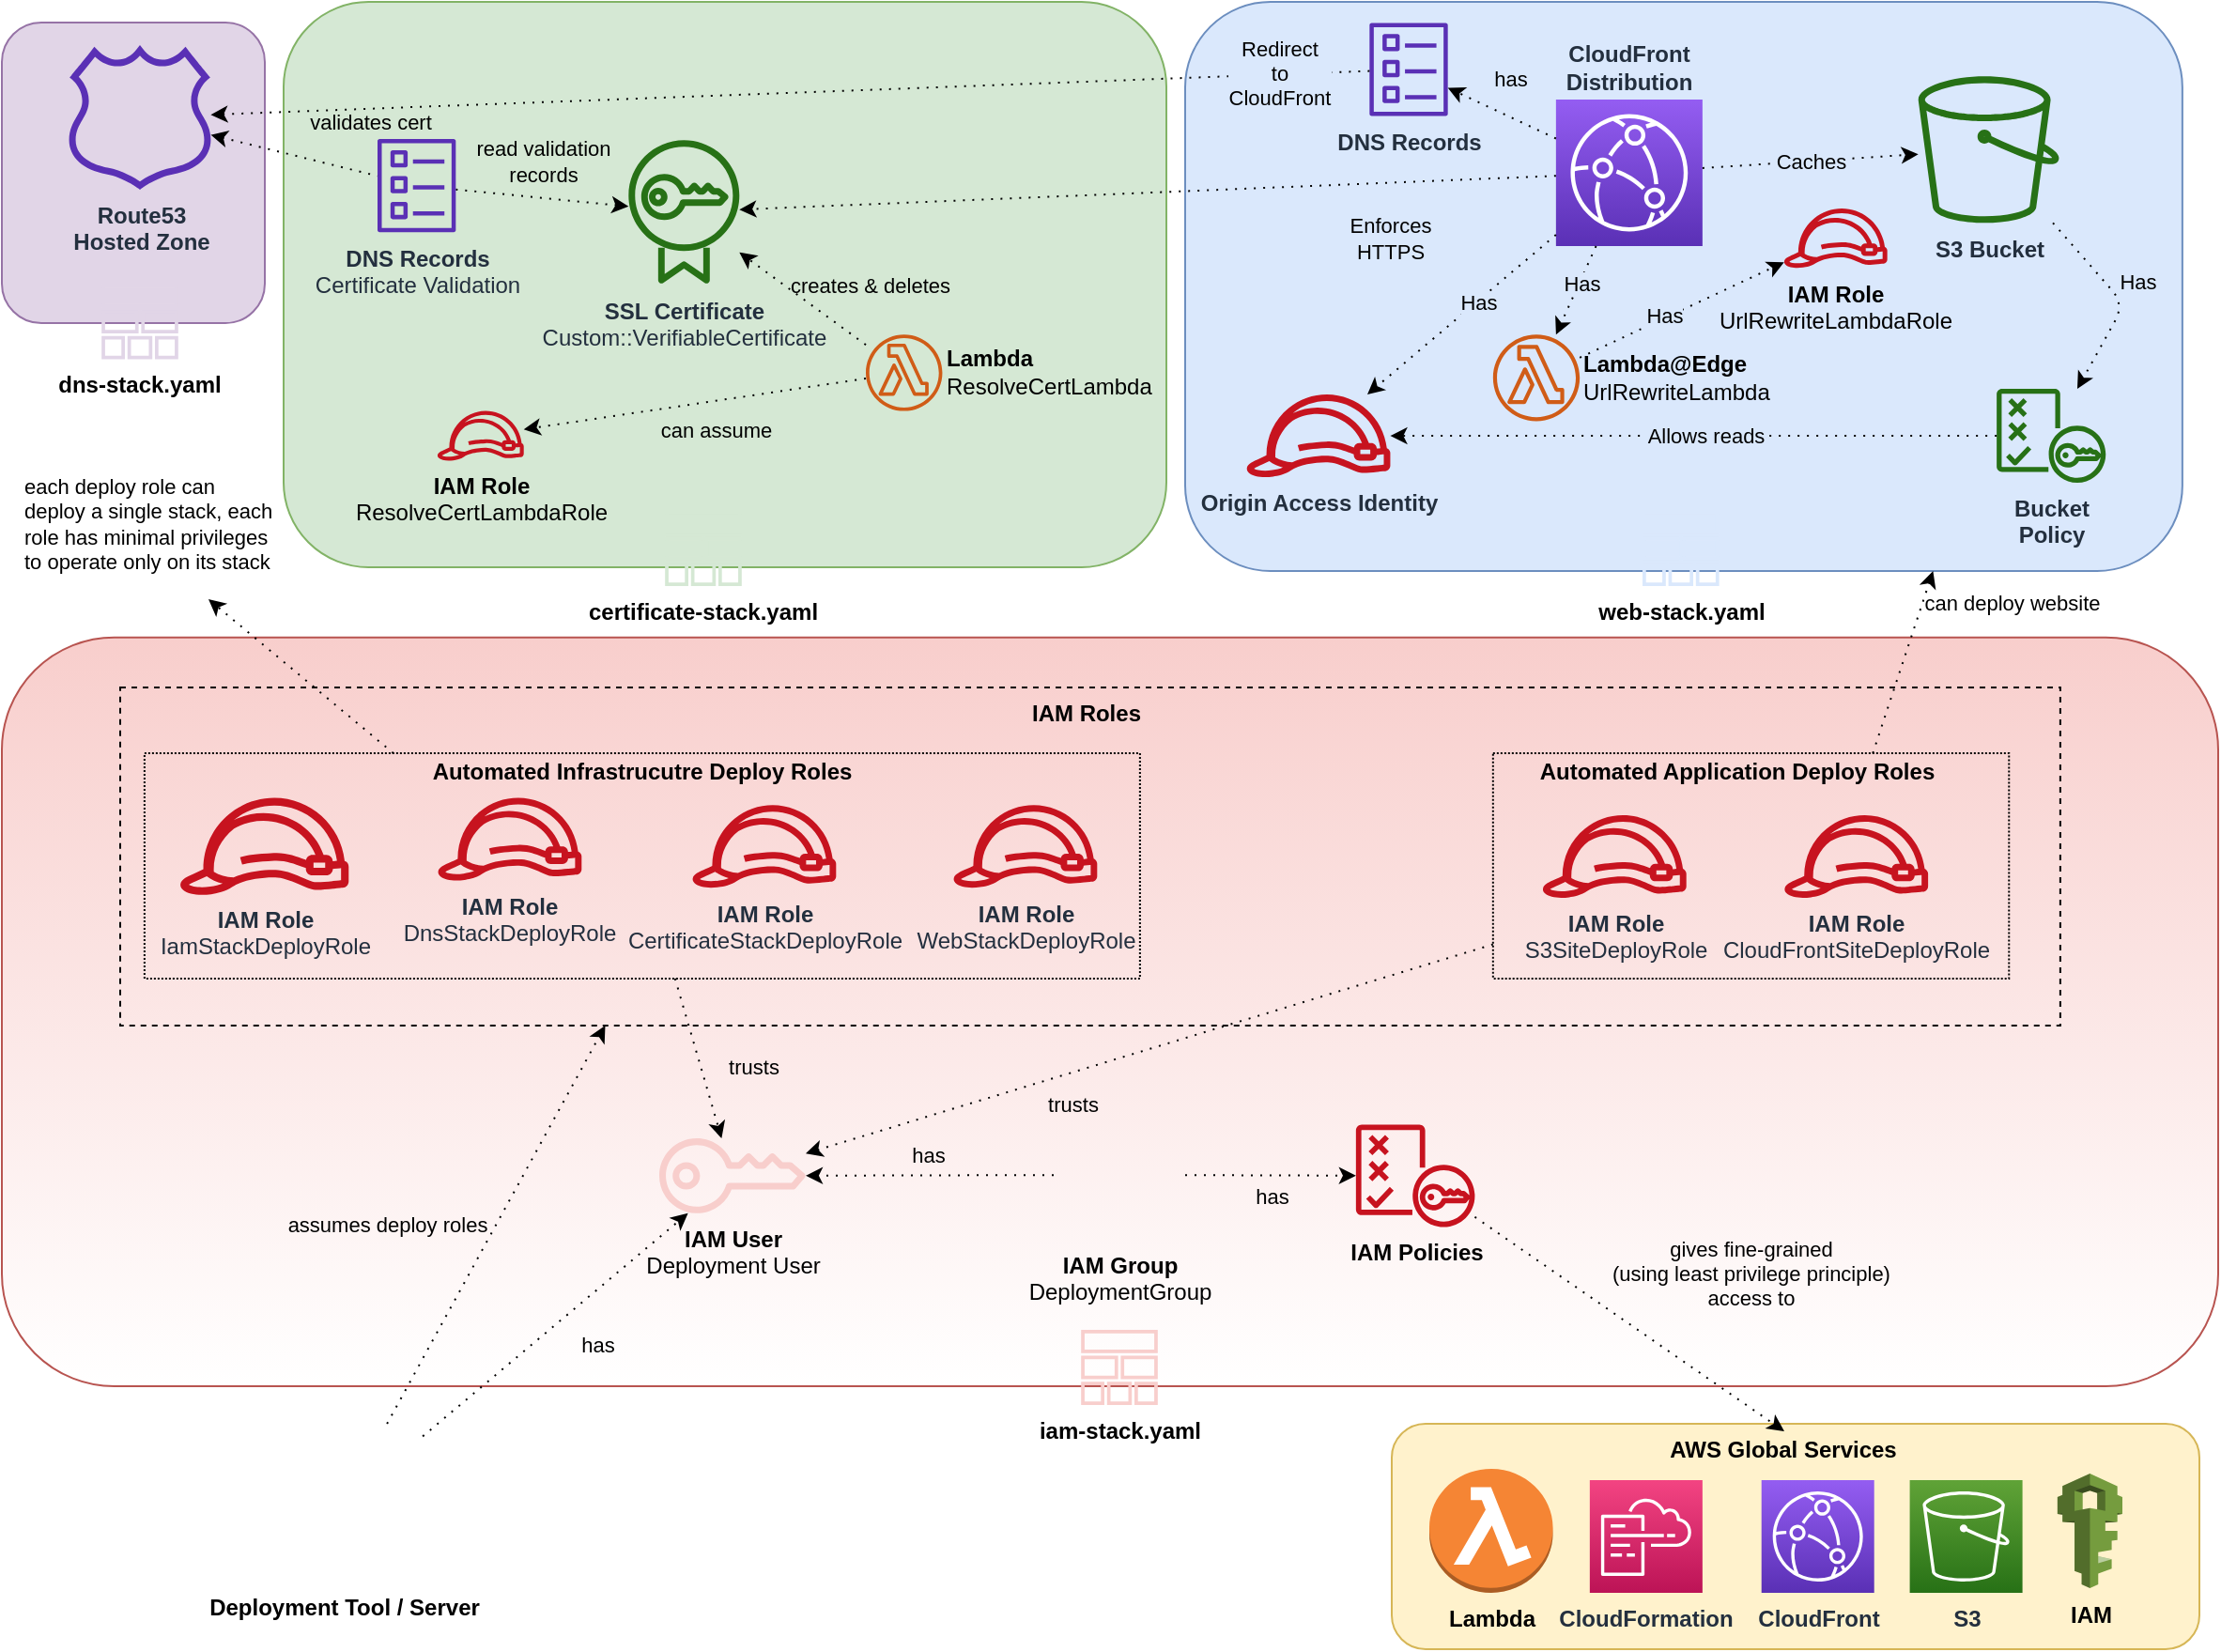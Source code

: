 <mxfile version="12.7.9"><diagram id="C5RBs43oDa-KdzZeNtuy" name="Page-1"><mxGraphModel dx="2367" dy="950" grid="1" gridSize="10" guides="1" tooltips="1" connect="1" arrows="1" fold="1" page="1" pageScale="1" pageWidth="827" pageHeight="1169" math="0" shadow="0"><root><mxCell id="WIyWlLk6GJQsqaUBKTNV-0"/><mxCell id="WIyWlLk6GJQsqaUBKTNV-1" parent="WIyWlLk6GJQsqaUBKTNV-0"/><mxCell id="uW4PH0miknm0eUCtsaQh-341" value="" style="rounded=1;whiteSpace=wrap;html=1;glass=0;comic=0;shadow=0;fillColor=#d5e8d4;strokeColor=#82b366;" vertex="1" parent="WIyWlLk6GJQsqaUBKTNV-1"><mxGeometry x="270" y="230" width="470" height="301" as="geometry"/></mxCell><mxCell id="uW4PH0miknm0eUCtsaQh-342" value="" style="rounded=1;whiteSpace=wrap;html=1;glass=0;comic=0;shadow=0;fillColor=#e1d5e7;strokeColor=#9673a6;" vertex="1" parent="WIyWlLk6GJQsqaUBKTNV-1"><mxGeometry x="120" y="241" width="140" height="160" as="geometry"/></mxCell><mxCell id="uW4PH0miknm0eUCtsaQh-343" value="" style="rounded=1;whiteSpace=wrap;html=1;glass=0;comic=0;shadow=0;fillColor=#dae8fc;strokeColor=#6c8ebf;" vertex="1" parent="WIyWlLk6GJQsqaUBKTNV-1"><mxGeometry x="750" y="230" width="530.94" height="303" as="geometry"/></mxCell><mxCell id="uW4PH0miknm0eUCtsaQh-344" value="certificate-stack.yaml" style="outlineConnect=0;fillColor=#d5e8d4;strokeColor=#82b366;dashed=0;verticalLabelPosition=bottom;verticalAlign=top;align=center;html=1;fontSize=12;fontStyle=1;aspect=fixed;pointerEvents=1;shape=mxgraph.aws4.stack;rounded=1;shadow=0;glass=0;comic=0;labelPosition=center;" vertex="1" parent="WIyWlLk6GJQsqaUBKTNV-1"><mxGeometry x="472.97" y="501.0" width="41.05" height="40" as="geometry"/></mxCell><mxCell id="uW4PH0miknm0eUCtsaQh-345" value="dns-stack.yaml" style="outlineConnect=0;fillColor=#e1d5e7;strokeColor=#9673a6;dashed=0;verticalLabelPosition=bottom;verticalAlign=top;align=center;html=1;fontSize=12;fontStyle=1;aspect=fixed;pointerEvents=1;shape=mxgraph.aws4.stack;rounded=1;shadow=0;glass=0;comic=0;labelPosition=center;" vertex="1" parent="WIyWlLk6GJQsqaUBKTNV-1"><mxGeometry x="172.97" y="380.28" width="41.05" height="40" as="geometry"/></mxCell><mxCell id="uW4PH0miknm0eUCtsaQh-346" value="web-stack.yaml" style="outlineConnect=0;fillColor=#dae8fc;strokeColor=#6c8ebf;dashed=0;verticalLabelPosition=bottom;verticalAlign=top;align=center;html=1;fontSize=12;fontStyle=1;aspect=fixed;pointerEvents=1;shape=mxgraph.aws4.stack;rounded=1;shadow=0;glass=0;comic=0;labelPosition=center;" vertex="1" parent="WIyWlLk6GJQsqaUBKTNV-1"><mxGeometry x="993.38" y="501.0" width="41.05" height="40" as="geometry"/></mxCell><mxCell id="uW4PH0miknm0eUCtsaQh-347" value="&lt;b&gt;CloudFront&lt;br&gt;Distribution&lt;/b&gt;" style="outlineConnect=0;fontColor=#232F3E;gradientColor=#945DF2;gradientDirection=north;fillColor=#5A30B5;strokeColor=#ffffff;dashed=0;verticalLabelPosition=top;verticalAlign=bottom;align=center;html=1;fontSize=12;fontStyle=0;aspect=fixed;shape=mxgraph.aws4.resourceIcon;resIcon=mxgraph.aws4.cloudfront;labelPosition=center;" vertex="1" parent="WIyWlLk6GJQsqaUBKTNV-1"><mxGeometry x="947.43" y="282.0" width="78" height="78" as="geometry"/></mxCell><mxCell id="uW4PH0miknm0eUCtsaQh-348" value="&lt;b&gt;Origin Access Identity&lt;/b&gt;" style="outlineConnect=0;fontColor=#232F3E;gradientColor=none;fillColor=#C7131F;strokeColor=none;dashed=0;verticalLabelPosition=bottom;verticalAlign=top;align=center;html=1;fontSize=12;fontStyle=0;aspect=fixed;pointerEvents=1;shape=mxgraph.aws4.role;" vertex="1" parent="WIyWlLk6GJQsqaUBKTNV-1"><mxGeometry x="782" y="439.03" width="78" height="44" as="geometry"/></mxCell><mxCell id="uW4PH0miknm0eUCtsaQh-349" value="Has" style="orthogonalLoop=1;jettySize=auto;html=1;shadow=0;comic=0;strokeColor=#000000;labelBackgroundColor=#DAE8FC;strokeWidth=1;dashed=1;dashPattern=1 4;" edge="1" parent="WIyWlLk6GJQsqaUBKTNV-1" source="uW4PH0miknm0eUCtsaQh-347" target="uW4PH0miknm0eUCtsaQh-348"><mxGeometry x="-0.168" y="1" relative="1" as="geometry"><mxPoint x="867.12" y="599.697" as="sourcePoint"/><mxPoint x="1116.483" y="623.339" as="targetPoint"/><mxPoint as="offset"/></mxGeometry></mxCell><mxCell id="uW4PH0miknm0eUCtsaQh-350" value="Caches" style="rounded=0;orthogonalLoop=1;jettySize=auto;html=1;strokeWidth=1;fillColor=#dae8fc;strokeColor=#000000;labelBackgroundColor=#DAE8FC;fontStyle=0;dashed=1;dashPattern=1 4;" edge="1" parent="WIyWlLk6GJQsqaUBKTNV-1" source="uW4PH0miknm0eUCtsaQh-347" target="uW4PH0miknm0eUCtsaQh-357"><mxGeometry relative="1" as="geometry"><mxPoint x="922.82" y="562.83" as="sourcePoint"/><mxPoint x="950.57" y="371.16" as="targetPoint"/></mxGeometry></mxCell><mxCell id="uW4PH0miknm0eUCtsaQh-351" value="Has" style="orthogonalLoop=1;jettySize=auto;html=1;labelBackgroundColor=#DAE8FC;strokeWidth=1;dashed=1;dashPattern=1 4;" edge="1" parent="WIyWlLk6GJQsqaUBKTNV-1" source="uW4PH0miknm0eUCtsaQh-357" target="uW4PH0miknm0eUCtsaQh-352"><mxGeometry x="-0.024" y="13" relative="1" as="geometry"><mxPoint x="989.72" y="418.83" as="sourcePoint"/><mxPoint x="1143.736" y="656.762" as="targetPoint"/><mxPoint as="offset"/><Array as="points"><mxPoint x="1250" y="391"/></Array></mxGeometry></mxCell><mxCell id="uW4PH0miknm0eUCtsaQh-352" value="&lt;b&gt;Bucket&lt;br&gt;Policy&lt;/b&gt;" style="outlineConnect=0;fontColor=#232F3E;gradientColor=none;fillColor=#277116;strokeColor=none;dashed=0;verticalLabelPosition=bottom;verticalAlign=top;align=center;html=1;fontSize=12;fontStyle=0;aspect=fixed;pointerEvents=1;shape=mxgraph.aws4.policy;" vertex="1" parent="WIyWlLk6GJQsqaUBKTNV-1"><mxGeometry x="1182" y="436.03" width="58.21" height="50" as="geometry"/></mxCell><mxCell id="uW4PH0miknm0eUCtsaQh-353" value="Allows reads" style="rounded=0;orthogonalLoop=1;jettySize=auto;html=1;labelBackgroundColor=#DAE8FC;strokeColor=#000000;strokeWidth=1;dashed=1;dashPattern=1 4;" edge="1" parent="WIyWlLk6GJQsqaUBKTNV-1" source="uW4PH0miknm0eUCtsaQh-352" target="uW4PH0miknm0eUCtsaQh-348"><mxGeometry x="-0.039" relative="1" as="geometry"><mxPoint x="1332.016" y="667.385" as="sourcePoint"/><mxPoint x="1193.717" y="635.815" as="targetPoint"/><mxPoint as="offset"/></mxGeometry></mxCell><mxCell id="uW4PH0miknm0eUCtsaQh-354" value="&lt;b&gt;SSL Certificate&lt;br&gt;&lt;/b&gt;Custom::VerifiableCertificate&lt;b&gt;&lt;br&gt;&lt;/b&gt;" style="outlineConnect=0;fontColor=#232F3E;gradientColor=none;fillColor=#277116;strokeColor=none;dashed=0;verticalLabelPosition=bottom;verticalAlign=top;align=center;html=1;fontSize=12;fontStyle=0;aspect=fixed;pointerEvents=1;shape=mxgraph.aws4.certificate_manager;rounded=1;shadow=0;glass=0;comic=0;" vertex="1" parent="WIyWlLk6GJQsqaUBKTNV-1"><mxGeometry x="453.66" y="302.81" width="59" height="78" as="geometry"/></mxCell><mxCell id="uW4PH0miknm0eUCtsaQh-355" value="Enforces&lt;br&gt;HTTPS" style="rounded=0;orthogonalLoop=1;jettySize=auto;html=1;labelBackgroundColor=#DAE8FC;strokeColor=#000000;strokeWidth=1;dashed=1;dashPattern=1 4;" edge="1" parent="WIyWlLk6GJQsqaUBKTNV-1" source="uW4PH0miknm0eUCtsaQh-347" target="uW4PH0miknm0eUCtsaQh-354"><mxGeometry x="-0.587" y="30" relative="1" as="geometry"><mxPoint x="430.55" y="390.153" as="sourcePoint"/><mxPoint x="283.55" y="481.83" as="targetPoint"/><mxPoint as="offset"/></mxGeometry></mxCell><mxCell id="uW4PH0miknm0eUCtsaQh-356" value="&lt;b&gt;Route53&lt;br&gt;Hosted Zone&lt;/b&gt;" style="outlineConnect=0;fontColor=#232F3E;gradientColor=none;fillColor=#5A30B5;strokeColor=none;dashed=0;verticalLabelPosition=bottom;verticalAlign=top;align=center;html=1;fontSize=12;fontStyle=0;aspect=fixed;pointerEvents=1;shape=mxgraph.aws4.hosted_zone;rounded=1;shadow=0;glass=0;comic=0;" vertex="1" parent="WIyWlLk6GJQsqaUBKTNV-1"><mxGeometry x="154.5" y="253.0" width="78" height="77" as="geometry"/></mxCell><mxCell id="uW4PH0miknm0eUCtsaQh-357" value="&lt;b&gt;S3 Bucket&lt;/b&gt;" style="outlineConnect=0;fontColor=#232F3E;gradientColor=none;fillColor=#277116;strokeColor=none;dashed=0;verticalLabelPosition=bottom;verticalAlign=top;align=center;html=1;fontSize=12;fontStyle=0;aspect=fixed;pointerEvents=1;shape=mxgraph.aws4.bucket;rounded=1;shadow=0;glass=0;comic=0;" vertex="1" parent="WIyWlLk6GJQsqaUBKTNV-1"><mxGeometry x="1140.34" y="269.67" width="75" height="78" as="geometry"/></mxCell><mxCell id="uW4PH0miknm0eUCtsaQh-359" value="read validation&lt;br&gt;records" style="endArrow=classic;html=1;labelBackgroundColor=none;strokeColor=#000000;strokeWidth=1;labelBorderColor=none;dashed=1;dashPattern=1 4;" edge="1" parent="WIyWlLk6GJQsqaUBKTNV-1" source="uW4PH0miknm0eUCtsaQh-395" target="uW4PH0miknm0eUCtsaQh-354"><mxGeometry x="-0.036" y="19" width="50" height="50" relative="1" as="geometry"><mxPoint x="265.653" y="891.92" as="sourcePoint"/><mxPoint x="245.27" y="498.83" as="targetPoint"/><mxPoint as="offset"/></mxGeometry></mxCell><mxCell id="uW4PH0miknm0eUCtsaQh-360" value="creates &amp;amp; deletes" style="endArrow=classic;html=1;labelBackgroundColor=none;strokeColor=#000000;strokeWidth=1;dashed=1;dashPattern=1 4;" edge="1" parent="WIyWlLk6GJQsqaUBKTNV-1" source="uW4PH0miknm0eUCtsaQh-380" target="uW4PH0miknm0eUCtsaQh-354"><mxGeometry x="-0.61" y="-27" width="50" height="50" relative="1" as="geometry"><mxPoint x="560.94" y="399.635" as="sourcePoint"/><mxPoint x="582.14" y="87.543" as="targetPoint"/><mxPoint x="-1" as="offset"/></mxGeometry></mxCell><mxCell id="uW4PH0miknm0eUCtsaQh-361" value="" style="rounded=1;whiteSpace=wrap;html=1;glass=0;comic=0;shadow=0;fillColor=#F8CECC;strokeColor=#b85450;gradientColor=#ffffff;" vertex="1" parent="WIyWlLk6GJQsqaUBKTNV-1"><mxGeometry x="120" y="568.33" width="1180" height="398.67" as="geometry"/></mxCell><mxCell id="uW4PH0miknm0eUCtsaQh-362" value="" style="rounded=0;whiteSpace=wrap;html=1;fillColor=none;dashed=1;" vertex="1" parent="WIyWlLk6GJQsqaUBKTNV-1"><mxGeometry x="183" y="594.99" width="1032.94" height="180" as="geometry"/></mxCell><mxCell id="uW4PH0miknm0eUCtsaQh-363" value="IAM Roles" style="text;html=1;strokeColor=none;fillColor=none;align=center;verticalAlign=middle;whiteSpace=wrap;rounded=0;fontStyle=1" vertex="1" parent="WIyWlLk6GJQsqaUBKTNV-1"><mxGeometry x="188.94" y="598.99" width="1017" height="20" as="geometry"/></mxCell><mxCell id="uW4PH0miknm0eUCtsaQh-364" value="" style="rounded=0;whiteSpace=wrap;html=1;fillColor=none;dashed=1;dashPattern=1 1;" vertex="1" parent="WIyWlLk6GJQsqaUBKTNV-1"><mxGeometry x="195.94" y="629.99" width="530" height="120" as="geometry"/></mxCell><mxCell id="uW4PH0miknm0eUCtsaQh-365" value="IAM Role&lt;br&gt;&lt;span style=&quot;font-weight: normal&quot;&gt;WebStackDeployRole&lt;/span&gt;" style="outlineConnect=0;fontColor=#232F3E;gradientColor=none;fillColor=#C7131F;strokeColor=none;dashed=0;verticalLabelPosition=bottom;verticalAlign=top;align=center;html=1;fontSize=12;fontStyle=1;aspect=fixed;pointerEvents=1;shape=mxgraph.aws4.role;" vertex="1" parent="WIyWlLk6GJQsqaUBKTNV-1"><mxGeometry x="625.94" y="657.61" width="78" height="44" as="geometry"/></mxCell><mxCell id="uW4PH0miknm0eUCtsaQh-366" value="IAM Role&lt;br&gt;&lt;span style=&quot;font-weight: normal&quot;&gt;CertificateStackDeployRole&lt;/span&gt;" style="outlineConnect=0;fontColor=#232F3E;gradientColor=none;fillColor=#C7131F;strokeColor=none;dashed=0;verticalLabelPosition=bottom;verticalAlign=top;align=center;html=1;fontSize=12;fontStyle=1;aspect=fixed;pointerEvents=1;shape=mxgraph.aws4.role;" vertex="1" parent="WIyWlLk6GJQsqaUBKTNV-1"><mxGeometry x="486.94" y="657.61" width="78" height="44" as="geometry"/></mxCell><mxCell id="uW4PH0miknm0eUCtsaQh-367" value="&lt;b style=&quot;color: rgb(0 , 0 , 0)&quot;&gt;IAM Role&lt;br&gt;&lt;/b&gt;&lt;span style=&quot;color: rgb(0 , 0 , 0)&quot;&gt;ResolveCertLambdaRole&lt;/span&gt;" style="outlineConnect=0;fontColor=#232F3E;gradientColor=none;fillColor=#C7131F;strokeColor=none;dashed=0;verticalLabelPosition=bottom;verticalAlign=top;align=center;html=1;fontSize=12;fontStyle=0;aspect=fixed;pointerEvents=1;shape=mxgraph.aws4.role;" vertex="1" parent="WIyWlLk6GJQsqaUBKTNV-1"><mxGeometry x="351.44" y="447.81" width="46.89" height="26.45" as="geometry"/></mxCell><mxCell id="uW4PH0miknm0eUCtsaQh-368" value="IAM Role&lt;br&gt;&lt;span style=&quot;font-weight: normal&quot;&gt;DnsStackDeployRole&lt;/span&gt;" style="outlineConnect=0;fontColor=#232F3E;gradientColor=none;fillColor=#C7131F;strokeColor=none;dashed=0;verticalLabelPosition=bottom;verticalAlign=top;align=center;html=1;fontSize=12;fontStyle=1;aspect=fixed;pointerEvents=1;shape=mxgraph.aws4.role;" vertex="1" parent="WIyWlLk6GJQsqaUBKTNV-1"><mxGeometry x="351.44" y="653.8" width="78" height="44" as="geometry"/></mxCell><mxCell id="uW4PH0miknm0eUCtsaQh-369" value="&lt;b&gt;IAM Role&lt;br&gt;&lt;/b&gt;IamStackDeployRole" style="outlineConnect=0;fontColor=#232F3E;gradientColor=none;fillColor=#C7131F;strokeColor=none;dashed=0;verticalLabelPosition=bottom;verticalAlign=top;align=center;html=1;fontSize=12;fontStyle=0;aspect=fixed;pointerEvents=1;shape=mxgraph.aws4.role;" vertex="1" parent="WIyWlLk6GJQsqaUBKTNV-1"><mxGeometry x="214.06" y="653.8" width="91.51" height="51.62" as="geometry"/></mxCell><mxCell id="uW4PH0miknm0eUCtsaQh-370" value="" style="rounded=0;whiteSpace=wrap;html=1;fillColor=none;dashed=1;dashPattern=1 1;" vertex="1" parent="WIyWlLk6GJQsqaUBKTNV-1"><mxGeometry x="913.92" y="629.99" width="274.71" height="120" as="geometry"/></mxCell><mxCell id="uW4PH0miknm0eUCtsaQh-371" value="Automated Infrastrucutre Deploy Roles" style="text;html=1;strokeColor=none;fillColor=none;align=center;verticalAlign=middle;whiteSpace=wrap;rounded=0;fontStyle=1" vertex="1" parent="WIyWlLk6GJQsqaUBKTNV-1"><mxGeometry x="195.94" y="629.99" width="530" height="20" as="geometry"/></mxCell><mxCell id="uW4PH0miknm0eUCtsaQh-372" value="Automated Application Deploy Roles" style="text;html=1;strokeColor=none;fillColor=none;align=center;verticalAlign=middle;whiteSpace=wrap;rounded=0;fontStyle=1" vertex="1" parent="WIyWlLk6GJQsqaUBKTNV-1"><mxGeometry x="898.63" y="629.99" width="290" height="20" as="geometry"/></mxCell><mxCell id="uW4PH0miknm0eUCtsaQh-373" value="IAM Role&lt;br&gt;&lt;span style=&quot;font-weight: normal&quot;&gt;CloudFrontSiteDeployRole&lt;/span&gt;" style="outlineConnect=0;fontColor=#232F3E;gradientColor=none;fillColor=#C7131F;strokeColor=none;dashed=0;verticalLabelPosition=bottom;verticalAlign=top;align=center;html=1;fontSize=12;fontStyle=1;aspect=fixed;pointerEvents=1;shape=mxgraph.aws4.role;rounded=1;shadow=0;glass=0;comic=0;" vertex="1" parent="WIyWlLk6GJQsqaUBKTNV-1"><mxGeometry x="1068.34" y="662.99" width="78" height="44" as="geometry"/></mxCell><mxCell id="uW4PH0miknm0eUCtsaQh-374" value="IAM Role&lt;br&gt;&lt;span style=&quot;font-weight: normal&quot;&gt;S3SiteDeployRole&lt;/span&gt;" style="outlineConnect=0;fontColor=#232F3E;gradientColor=none;fillColor=#C7131F;strokeColor=none;dashed=1;verticalLabelPosition=bottom;verticalAlign=top;align=center;html=1;fontSize=12;fontStyle=1;aspect=fixed;pointerEvents=1;shape=mxgraph.aws4.role;rounded=1;shadow=0;glass=0;comic=0;dashPattern=1 1;" vertex="1" parent="WIyWlLk6GJQsqaUBKTNV-1"><mxGeometry x="939.63" y="662.99" width="78" height="44" as="geometry"/></mxCell><mxCell id="uW4PH0miknm0eUCtsaQh-375" value="&lt;b&gt;IAM User&lt;br&gt;&lt;/b&gt;Deployment User" style="outlineConnect=0;fillColor=#f8cecc;strokeColor=#b85450;dashed=0;verticalLabelPosition=bottom;verticalAlign=top;align=center;html=1;fontSize=12;fontStyle=0;aspect=fixed;pointerEvents=1;shape=mxgraph.aws4.addon;dashPattern=1 1;labelPosition=center;" vertex="1" parent="WIyWlLk6GJQsqaUBKTNV-1"><mxGeometry x="470.0" y="834.99" width="78" height="40" as="geometry"/></mxCell><mxCell id="uW4PH0miknm0eUCtsaQh-376" value="has" style="rounded=0;orthogonalLoop=1;jettySize=auto;html=1;labelBackgroundColor=none;strokeColor=#000000;strokeWidth=1;dashed=1;dashPattern=1 4;" edge="1" parent="WIyWlLk6GJQsqaUBKTNV-1" source="uW4PH0miknm0eUCtsaQh-377" target="uW4PH0miknm0eUCtsaQh-375"><mxGeometry x="0.018" y="-11" relative="1" as="geometry"><mxPoint x="862.43" y="1014.988" as="sourcePoint"/><mxPoint x="771.47" y="1018.986" as="targetPoint"/><mxPoint as="offset"/></mxGeometry></mxCell><mxCell id="uW4PH0miknm0eUCtsaQh-377" value="&lt;b&gt;IAM Group&lt;/b&gt;&lt;br&gt;DeploymentGroup" style="shape=image;html=1;verticalAlign=top;verticalLabelPosition=bottom;labelBackgroundColor=none;imageAspect=0;aspect=fixed;image=https://cdn0.iconfinder.com/data/icons/simpline-mix/64/simpline_12-128.png;rounded=1;shadow=0;glass=0;comic=0;fillColor=#F8CECC;align=center;" vertex="1" parent="WIyWlLk6GJQsqaUBKTNV-1"><mxGeometry x="680" y="819.49" width="70" height="70" as="geometry"/></mxCell><mxCell id="uW4PH0miknm0eUCtsaQh-378" value="IAM Policies" style="outlineConnect=0;dashed=0;verticalLabelPosition=bottom;verticalAlign=top;align=center;html=1;fontSize=12;fontStyle=1;aspect=fixed;pointerEvents=1;shape=mxgraph.aws4.policy;dashPattern=1 1;fillColor=#C7131F;strokeColor=none;labelPosition=center;" vertex="1" parent="WIyWlLk6GJQsqaUBKTNV-1"><mxGeometry x="840.85" y="827.74" width="63.45" height="54.5" as="geometry"/></mxCell><mxCell id="uW4PH0miknm0eUCtsaQh-379" value="has" style="rounded=0;orthogonalLoop=1;jettySize=auto;html=1;labelBackgroundColor=none;strokeColor=#000000;strokeWidth=1;dashed=1;dashPattern=1 4;" edge="1" parent="WIyWlLk6GJQsqaUBKTNV-1" source="uW4PH0miknm0eUCtsaQh-377" target="uW4PH0miknm0eUCtsaQh-378"><mxGeometry x="0.018" y="-11" relative="1" as="geometry"><mxPoint x="934" y="861.99" as="sourcePoint"/><mxPoint x="984.69" y="1003.958" as="targetPoint"/><mxPoint as="offset"/></mxGeometry></mxCell><mxCell id="uW4PH0miknm0eUCtsaQh-380" value="&lt;b style=&quot;color: rgb(0 , 0 , 0) ; text-align: left&quot;&gt;Lambda&lt;/b&gt;&lt;br style=&quot;color: rgb(0 , 0 , 0) ; text-align: left&quot;&gt;&lt;span style=&quot;color: rgb(0 , 0 , 0) ; text-align: left&quot;&gt;ResolveCertLambda&lt;/span&gt;" style="outlineConnect=0;fontColor=#232F3E;gradientColor=none;fillColor=#D05C17;strokeColor=none;dashed=0;verticalLabelPosition=middle;verticalAlign=middle;align=left;html=1;fontSize=12;fontStyle=0;aspect=fixed;pointerEvents=1;shape=mxgraph.aws4.lambda_function;labelPosition=right;" vertex="1" parent="WIyWlLk6GJQsqaUBKTNV-1"><mxGeometry x="580" y="407.09" width="40.72" height="40.72" as="geometry"/></mxCell><mxCell id="uW4PH0miknm0eUCtsaQh-381" value="can assume" style="endArrow=classic;html=1;labelBackgroundColor=none;strokeColor=#000000;strokeWidth=1;rounded=1;jumpSize=6;dashed=1;dashPattern=1 4;" edge="1" parent="WIyWlLk6GJQsqaUBKTNV-1" source="uW4PH0miknm0eUCtsaQh-380" target="uW4PH0miknm0eUCtsaQh-367"><mxGeometry x="-0.096" y="15" width="50" height="50" relative="1" as="geometry"><mxPoint x="625.125" y="454.83" as="sourcePoint"/><mxPoint x="789.13" y="673.99" as="targetPoint"/><mxPoint as="offset"/></mxGeometry></mxCell><mxCell id="uW4PH0miknm0eUCtsaQh-382" value="iam-stack.yaml" style="outlineConnect=0;fillColor=#f8cecc;strokeColor=#b85450;dashed=0;verticalLabelPosition=bottom;verticalAlign=top;align=center;html=1;fontSize=12;fontStyle=1;aspect=fixed;pointerEvents=1;shape=mxgraph.aws4.stack;rounded=1;shadow=0;glass=0;comic=0;labelPosition=center;" vertex="1" parent="WIyWlLk6GJQsqaUBKTNV-1"><mxGeometry x="694.48" y="937" width="41.05" height="40" as="geometry"/></mxCell><mxCell id="uW4PH0miknm0eUCtsaQh-383" value="has" style="rounded=0;orthogonalLoop=1;jettySize=auto;html=1;labelBackgroundColor=none;fontColor=#000000;strokeColor=#000000;strokeWidth=1;dashed=1;dashPattern=1 4;" edge="1" parent="WIyWlLk6GJQsqaUBKTNV-1" source="uW4PH0miknm0eUCtsaQh-402" target="uW4PH0miknm0eUCtsaQh-375"><mxGeometry x="0.112" y="-22" relative="1" as="geometry"><mxPoint x="347.5" y="999" as="sourcePoint"/><mxPoint x="496.596" y="1027.0" as="targetPoint"/><mxPoint as="offset"/></mxGeometry></mxCell><mxCell id="uW4PH0miknm0eUCtsaQh-384" value="assumes deploy roles" style="rounded=0;orthogonalLoop=1;jettySize=auto;html=1;labelBackgroundColor=none;fontColor=#000000;entryX=0.25;entryY=1;entryDx=0;entryDy=0;strokeColor=#000000;strokeWidth=1;dashed=1;dashPattern=1 4;" edge="1" parent="WIyWlLk6GJQsqaUBKTNV-1" source="uW4PH0miknm0eUCtsaQh-402" target="uW4PH0miknm0eUCtsaQh-362"><mxGeometry x="-0.233" y="51" relative="1" as="geometry"><mxPoint x="344.444" y="999" as="sourcePoint"/><mxPoint x="492" y="887" as="targetPoint"/><mxPoint as="offset"/></mxGeometry></mxCell><mxCell id="uW4PH0miknm0eUCtsaQh-385" value="trusts" style="rounded=0;orthogonalLoop=1;jettySize=auto;html=1;labelBackgroundColor=none;fontColor=#000000;strokeColor=#000000;strokeWidth=1;dashed=1;dashPattern=1 4;" edge="1" parent="WIyWlLk6GJQsqaUBKTNV-1" source="uW4PH0miknm0eUCtsaQh-364" target="uW4PH0miknm0eUCtsaQh-375"><mxGeometry x="0.28" y="27" relative="1" as="geometry"><mxPoint x="486.937" y="1162.145" as="sourcePoint"/><mxPoint x="462.136" y="1077.0" as="targetPoint"/><mxPoint as="offset"/></mxGeometry></mxCell><mxCell id="uW4PH0miknm0eUCtsaQh-386" value="trusts" style="rounded=0;orthogonalLoop=1;jettySize=auto;html=1;labelBackgroundColor=none;fontColor=#000000;strokeColor=#000000;strokeWidth=1;dashed=1;dashPattern=1 4;" edge="1" parent="WIyWlLk6GJQsqaUBKTNV-1" source="uW4PH0miknm0eUCtsaQh-370" target="uW4PH0miknm0eUCtsaQh-375"><mxGeometry x="0.25" y="16" relative="1" as="geometry"><mxPoint x="488.416" y="759.99" as="sourcePoint"/><mxPoint x="513.217" y="845.135" as="targetPoint"/><mxPoint as="offset"/></mxGeometry></mxCell><mxCell id="uW4PH0miknm0eUCtsaQh-387" value="" style="rounded=1;whiteSpace=wrap;html=1;glass=0;comic=0;shadow=0;fillColor=#fff2cc;strokeColor=#d6b656;" vertex="1" parent="WIyWlLk6GJQsqaUBKTNV-1"><mxGeometry x="860" y="987" width="430" height="120" as="geometry"/></mxCell><mxCell id="uW4PH0miknm0eUCtsaQh-388" value="CloudFormation" style="outlineConnect=0;fontColor=#232F3E;gradientColor=#F34482;gradientDirection=north;fillColor=#BC1356;strokeColor=#ffffff;dashed=0;verticalLabelPosition=bottom;verticalAlign=top;align=center;html=1;fontSize=12;fontStyle=1;aspect=fixed;shape=mxgraph.aws4.resourceIcon;resIcon=mxgraph.aws4.cloudformation;" vertex="1" parent="WIyWlLk6GJQsqaUBKTNV-1"><mxGeometry x="965.43" y="1017" width="60" height="60" as="geometry"/></mxCell><mxCell id="uW4PH0miknm0eUCtsaQh-389" value="CloudFront" style="outlineConnect=0;fontColor=#232F3E;gradientColor=#945DF2;gradientDirection=north;fillColor=#5A30B5;strokeColor=#ffffff;dashed=0;verticalLabelPosition=bottom;verticalAlign=top;align=center;html=1;fontSize=12;fontStyle=1;aspect=fixed;shape=mxgraph.aws4.resourceIcon;resIcon=mxgraph.aws4.cloudfront;" vertex="1" parent="WIyWlLk6GJQsqaUBKTNV-1"><mxGeometry x="1056.85" y="1017" width="60" height="60" as="geometry"/></mxCell><mxCell id="uW4PH0miknm0eUCtsaQh-390" value="S3" style="outlineConnect=0;fontColor=#232F3E;gradientColor=#60A337;gradientDirection=north;fillColor=#277116;strokeColor=#ffffff;dashed=0;verticalLabelPosition=bottom;verticalAlign=top;align=center;html=1;fontSize=12;fontStyle=1;aspect=fixed;shape=mxgraph.aws4.resourceIcon;resIcon=mxgraph.aws4.s3;" vertex="1" parent="WIyWlLk6GJQsqaUBKTNV-1"><mxGeometry x="1135.8" y="1017" width="60" height="60" as="geometry"/></mxCell><mxCell id="uW4PH0miknm0eUCtsaQh-391" value="IAM" style="outlineConnect=0;dashed=0;verticalLabelPosition=bottom;verticalAlign=top;align=center;html=1;shape=mxgraph.aws3.iam;fillColor=#759C3E;gradientColor=none;fontStyle=1" vertex="1" parent="WIyWlLk6GJQsqaUBKTNV-1"><mxGeometry x="1214.43" y="1013.5" width="34.57" height="61" as="geometry"/></mxCell><mxCell id="uW4PH0miknm0eUCtsaQh-392" value="Lambda" style="outlineConnect=0;dashed=0;verticalLabelPosition=bottom;verticalAlign=top;align=center;html=1;shape=mxgraph.aws3.lambda_function;fillColor=#F58534;gradientColor=none;fontStyle=1" vertex="1" parent="WIyWlLk6GJQsqaUBKTNV-1"><mxGeometry x="880.0" y="1011" width="65.8" height="66" as="geometry"/></mxCell><mxCell id="uW4PH0miknm0eUCtsaQh-393" value="AWS Global Services" style="text;html=1;strokeColor=none;fillColor=none;align=center;verticalAlign=middle;whiteSpace=wrap;rounded=0;fontStyle=1" vertex="1" parent="WIyWlLk6GJQsqaUBKTNV-1"><mxGeometry x="867.37" y="991" width="402.63" height="20" as="geometry"/></mxCell><mxCell id="uW4PH0miknm0eUCtsaQh-394" value="gives fine-grained&lt;br&gt;(using least privilege principle)&lt;br&gt;access to" style="rounded=0;orthogonalLoop=1;jettySize=auto;html=1;labelBackgroundColor=none;strokeColor=#000000;strokeWidth=1;dashed=1;dashPattern=1 4;" edge="1" parent="WIyWlLk6GJQsqaUBKTNV-1" source="uW4PH0miknm0eUCtsaQh-378"><mxGeometry x="0.368" y="58" relative="1" as="geometry"><mxPoint x="760" y="864.601" as="sourcePoint"/><mxPoint x="1069" y="991" as="targetPoint"/><mxPoint x="1" as="offset"/></mxGeometry></mxCell><mxCell id="uW4PH0miknm0eUCtsaQh-395" value="&lt;b&gt;DNS Records&lt;br&gt;&lt;/b&gt;Certificate Validation" style="outlineConnect=0;fontColor=#232F3E;gradientColor=none;fillColor=#5A30B5;strokeColor=none;dashed=0;verticalLabelPosition=bottom;verticalAlign=top;align=center;html=1;fontSize=12;fontStyle=0;aspect=fixed;pointerEvents=1;shape=mxgraph.aws4.template;" vertex="1" parent="WIyWlLk6GJQsqaUBKTNV-1"><mxGeometry x="320" y="302.81" width="41.67" height="50" as="geometry"/></mxCell><mxCell id="uW4PH0miknm0eUCtsaQh-396" value="validates cert" style="endArrow=none;html=1;labelBackgroundColor=none;strokeColor=#000000;strokeWidth=1;labelBorderColor=none;dashed=1;dashPattern=1 4;startArrow=classic;startFill=1;endFill=0;" edge="1" parent="WIyWlLk6GJQsqaUBKTNV-1" source="uW4PH0miknm0eUCtsaQh-356" target="uW4PH0miknm0eUCtsaQh-395"><mxGeometry x="0.766" y="27" width="50" height="50" relative="1" as="geometry"><mxPoint x="311.67" y="425.012" as="sourcePoint"/><mxPoint x="447.48" y="353.388" as="targetPoint"/><mxPoint as="offset"/></mxGeometry></mxCell><mxCell id="uW4PH0miknm0eUCtsaQh-397" value="&lt;b&gt;DNS Records&lt;/b&gt;" style="outlineConnect=0;fontColor=#232F3E;gradientColor=none;fillColor=#5A30B5;strokeColor=none;dashed=0;verticalLabelPosition=bottom;verticalAlign=top;align=center;html=1;fontSize=12;fontStyle=0;aspect=fixed;pointerEvents=1;shape=mxgraph.aws4.template;" vertex="1" parent="WIyWlLk6GJQsqaUBKTNV-1"><mxGeometry x="848.17" y="241" width="41.67" height="50" as="geometry"/></mxCell><mxCell id="uW4PH0miknm0eUCtsaQh-398" value="has" style="rounded=0;orthogonalLoop=1;jettySize=auto;html=1;strokeWidth=1;fillColor=#dae8fc;strokeColor=#000000;labelBackgroundColor=#DAE8FC;fontStyle=0;dashed=1;dashPattern=1 4;" edge="1" parent="WIyWlLk6GJQsqaUBKTNV-1" source="uW4PH0miknm0eUCtsaQh-347" target="uW4PH0miknm0eUCtsaQh-397"><mxGeometry x="0.116" y="-18" relative="1" as="geometry"><mxPoint x="992.3" y="346.458" as="sourcePoint"/><mxPoint x="1150.34" y="323.999" as="targetPoint"/><mxPoint as="offset"/></mxGeometry></mxCell><mxCell id="uW4PH0miknm0eUCtsaQh-399" value="Redirect&lt;br&gt;to&lt;br&gt;CloudFront" style="rounded=0;orthogonalLoop=1;jettySize=auto;html=1;labelBackgroundColor=#DAE8FC;strokeColor=#000000;strokeWidth=1;dashed=1;dashPattern=1 4;" edge="1" parent="WIyWlLk6GJQsqaUBKTNV-1" source="uW4PH0miknm0eUCtsaQh-397" target="uW4PH0miknm0eUCtsaQh-356"><mxGeometry x="-0.844" y="-1" relative="1" as="geometry"><mxPoint x="914.3" y="371.838" as="sourcePoint"/><mxPoint x="500.44" y="370.122" as="targetPoint"/><mxPoint as="offset"/></mxGeometry></mxCell><mxCell id="uW4PH0miknm0eUCtsaQh-400" value="each deploy role can&lt;br&gt;deploy&amp;nbsp;a single stack,&amp;nbsp;each&lt;br&gt;role has minimal privileges&lt;br&gt;to operate only on its stack" style="endArrow=classic;html=1;labelBackgroundColor=none;strokeColor=#000000;strokeWidth=1;dashed=1;dashPattern=1 4;exitX=0.25;exitY=0;exitDx=0;exitDy=0;align=left;" edge="1" parent="WIyWlLk6GJQsqaUBKTNV-1" source="uW4PH0miknm0eUCtsaQh-371"><mxGeometry x="1" y="108" width="50" height="50" relative="1" as="geometry"><mxPoint x="420.0" y="569.33" as="sourcePoint"/><mxPoint x="230" y="548" as="targetPoint"/><mxPoint x="-31" y="-123" as="offset"/></mxGeometry></mxCell><mxCell id="uW4PH0miknm0eUCtsaQh-401" value="can deploy website" style="endArrow=classic;html=1;labelBackgroundColor=none;strokeColor=#000000;strokeWidth=1;entryX=0.75;entryY=1;entryDx=0;entryDy=0;exitX=0.75;exitY=0;exitDx=0;exitDy=0;dashed=1;dashPattern=1 4;" edge="1" parent="WIyWlLk6GJQsqaUBKTNV-1" source="uW4PH0miknm0eUCtsaQh-372" target="uW4PH0miknm0eUCtsaQh-343"><mxGeometry x="0.941" y="-45" width="50" height="50" relative="1" as="geometry"><mxPoint x="430" y="601.33" as="sourcePoint"/><mxPoint x="370" y="570" as="targetPoint"/><mxPoint as="offset"/></mxGeometry></mxCell><mxCell id="uW4PH0miknm0eUCtsaQh-402" value="Deployment Tool / Server" style="shape=image;html=1;verticalAlign=top;verticalLabelPosition=bottom;labelBackgroundColor=#ffffff;imageAspect=0;aspect=fixed;image=https://cdn2.iconfinder.com/data/icons/mixed-rounded-flat-icon/512/rocket-128.png;fontStyle=1" vertex="1" parent="WIyWlLk6GJQsqaUBKTNV-1"><mxGeometry x="260" y="987" width="84.06" height="84.06" as="geometry"/></mxCell><mxCell id="uW4PH0miknm0eUCtsaQh-403" value="" style="shape=image;imageAspect=0;aspect=fixed;verticalLabelPosition=bottom;verticalAlign=top;image=https://d3nmt5vlzunoa1.cloudfront.net/teamcity/files/2015/11/octopusdeploy_logo.png;" vertex="1" parent="WIyWlLk6GJQsqaUBKTNV-1"><mxGeometry x="370" y="987" width="102.97" height="20" as="geometry"/></mxCell><mxCell id="uW4PH0miknm0eUCtsaQh-404" value="" style="shape=image;imageAspect=0;aspect=fixed;verticalLabelPosition=bottom;verticalAlign=top;image=https://quintagroup.com/cms/technology/Images/jenkins.png/@@images/75be2c06-d9f0-426d-876f-1248ba6975be.png;" vertex="1" parent="WIyWlLk6GJQsqaUBKTNV-1"><mxGeometry x="130" y="1064" width="93" height="30" as="geometry"/></mxCell><mxCell id="uW4PH0miknm0eUCtsaQh-405" value="" style="shape=image;imageAspect=0;aspect=fixed;verticalLabelPosition=bottom;verticalAlign=top;image=https://upload.wikimedia.org/wikipedia/commons/8/86/Teamcity_Logo.png;" vertex="1" parent="WIyWlLk6GJQsqaUBKTNV-1"><mxGeometry x="143" y="1024" width="40" height="40" as="geometry"/></mxCell><mxCell id="uW4PH0miknm0eUCtsaQh-406" value="" style="shape=image;imageAspect=0;aspect=fixed;verticalLabelPosition=bottom;verticalAlign=top;image=https://i.morioh.com/2019/12/19/b2d58b5bee3c.jpg;" vertex="1" parent="WIyWlLk6GJQsqaUBKTNV-1"><mxGeometry x="379.23" y="1013.5" width="74.43" height="57.5" as="geometry"/></mxCell><mxCell id="uW4PH0miknm0eUCtsaQh-407" value="" style="shape=image;imageAspect=0;aspect=fixed;verticalLabelPosition=bottom;verticalAlign=top;image=https://assets-global.website-files.com/5e212e74d0e9d1bc01ad50a3/5e36cd2e7aa7cf5d42a6deef_azuredevops-2x.png;" vertex="1" parent="WIyWlLk6GJQsqaUBKTNV-1"><mxGeometry x="150.53" y="977" width="109.47" height="20" as="geometry"/></mxCell><mxCell id="uW4PH0miknm0eUCtsaQh-408" value="" style="shape=image;imageAspect=0;aspect=fixed;verticalLabelPosition=bottom;verticalAlign=top;image=https://about.gitlab.com/images/ci/gitlab-ci-cd-logo_2x.png;" vertex="1" parent="WIyWlLk6GJQsqaUBKTNV-1"><mxGeometry x="198.71" y="1011" width="40.27" height="45" as="geometry"/></mxCell><mxCell id="uW4PH0miknm0eUCtsaQh-409" value="" style="shape=image;html=1;verticalAlign=top;verticalLabelPosition=bottom;labelBackgroundColor=#ffffff;imageAspect=0;aspect=fixed;image=https://cdn4.iconfinder.com/data/icons/pictype-free-vector-icons/16/more-128.png" vertex="1" parent="WIyWlLk6GJQsqaUBKTNV-1"><mxGeometry x="406.49" y="1074.5" width="30" height="30" as="geometry"/></mxCell><mxCell id="uW4PH0miknm0eUCtsaQh-414" value="&lt;b style=&quot;color: rgb(0 , 0 , 0) ; text-align: left&quot;&gt;Lambda@Edge&lt;/b&gt;&lt;br style=&quot;color: rgb(0 , 0 , 0) ; text-align: left&quot;&gt;&lt;font color=&quot;#000000&quot;&gt;UrlRewriteLambda&lt;/font&gt;" style="outlineConnect=0;fontColor=#232F3E;gradientColor=none;fillColor=#D05C17;strokeColor=none;dashed=0;verticalLabelPosition=middle;verticalAlign=middle;align=left;html=1;fontSize=12;fontStyle=0;aspect=fixed;pointerEvents=1;shape=mxgraph.aws4.lambda_function;labelPosition=right;" vertex="1" parent="WIyWlLk6GJQsqaUBKTNV-1"><mxGeometry x="913.92" y="407.09" width="46.17" height="46.17" as="geometry"/></mxCell><mxCell id="uW4PH0miknm0eUCtsaQh-415" value="&lt;b style=&quot;color: rgb(0 , 0 , 0)&quot;&gt;IAM Role&lt;br&gt;&lt;/b&gt;&lt;font color=&quot;#000000&quot;&gt;UrlRewriteLambdaRole&lt;/font&gt;" style="outlineConnect=0;fontColor=#232F3E;gradientColor=none;fillColor=#C7131F;strokeColor=none;dashed=0;verticalLabelPosition=bottom;verticalAlign=top;align=center;html=1;fontSize=12;fontStyle=0;aspect=fixed;pointerEvents=1;shape=mxgraph.aws4.role;" vertex="1" parent="WIyWlLk6GJQsqaUBKTNV-1"><mxGeometry x="1068.34" y="340" width="56.05" height="31.62" as="geometry"/></mxCell><mxCell id="uW4PH0miknm0eUCtsaQh-416" value="Has" style="orthogonalLoop=1;jettySize=auto;html=1;shadow=0;comic=0;strokeColor=#000000;labelBackgroundColor=#DAE8FC;strokeWidth=1;dashed=1;dashPattern=1 4;" edge="1" parent="WIyWlLk6GJQsqaUBKTNV-1" source="uW4PH0miknm0eUCtsaQh-347" target="uW4PH0miknm0eUCtsaQh-414"><mxGeometry x="-0.168" y="1" relative="1" as="geometry"><mxPoint x="966.43" y="385.699" as="sourcePoint"/><mxPoint x="876.318" y="464" as="targetPoint"/><mxPoint as="offset"/></mxGeometry></mxCell><mxCell id="uW4PH0miknm0eUCtsaQh-417" value="Has" style="orthogonalLoop=1;jettySize=auto;html=1;shadow=0;comic=0;strokeColor=#000000;labelBackgroundColor=#DAE8FC;strokeWidth=1;dashed=1;dashPattern=1 4;" edge="1" parent="WIyWlLk6GJQsqaUBKTNV-1" source="uW4PH0miknm0eUCtsaQh-414" target="uW4PH0miknm0eUCtsaQh-415"><mxGeometry x="-0.168" y="1" relative="1" as="geometry"><mxPoint x="989.283" y="390.81" as="sourcePoint"/><mxPoint x="972.643" y="431" as="targetPoint"/><mxPoint as="offset"/></mxGeometry></mxCell></root></mxGraphModel></diagram></mxfile>